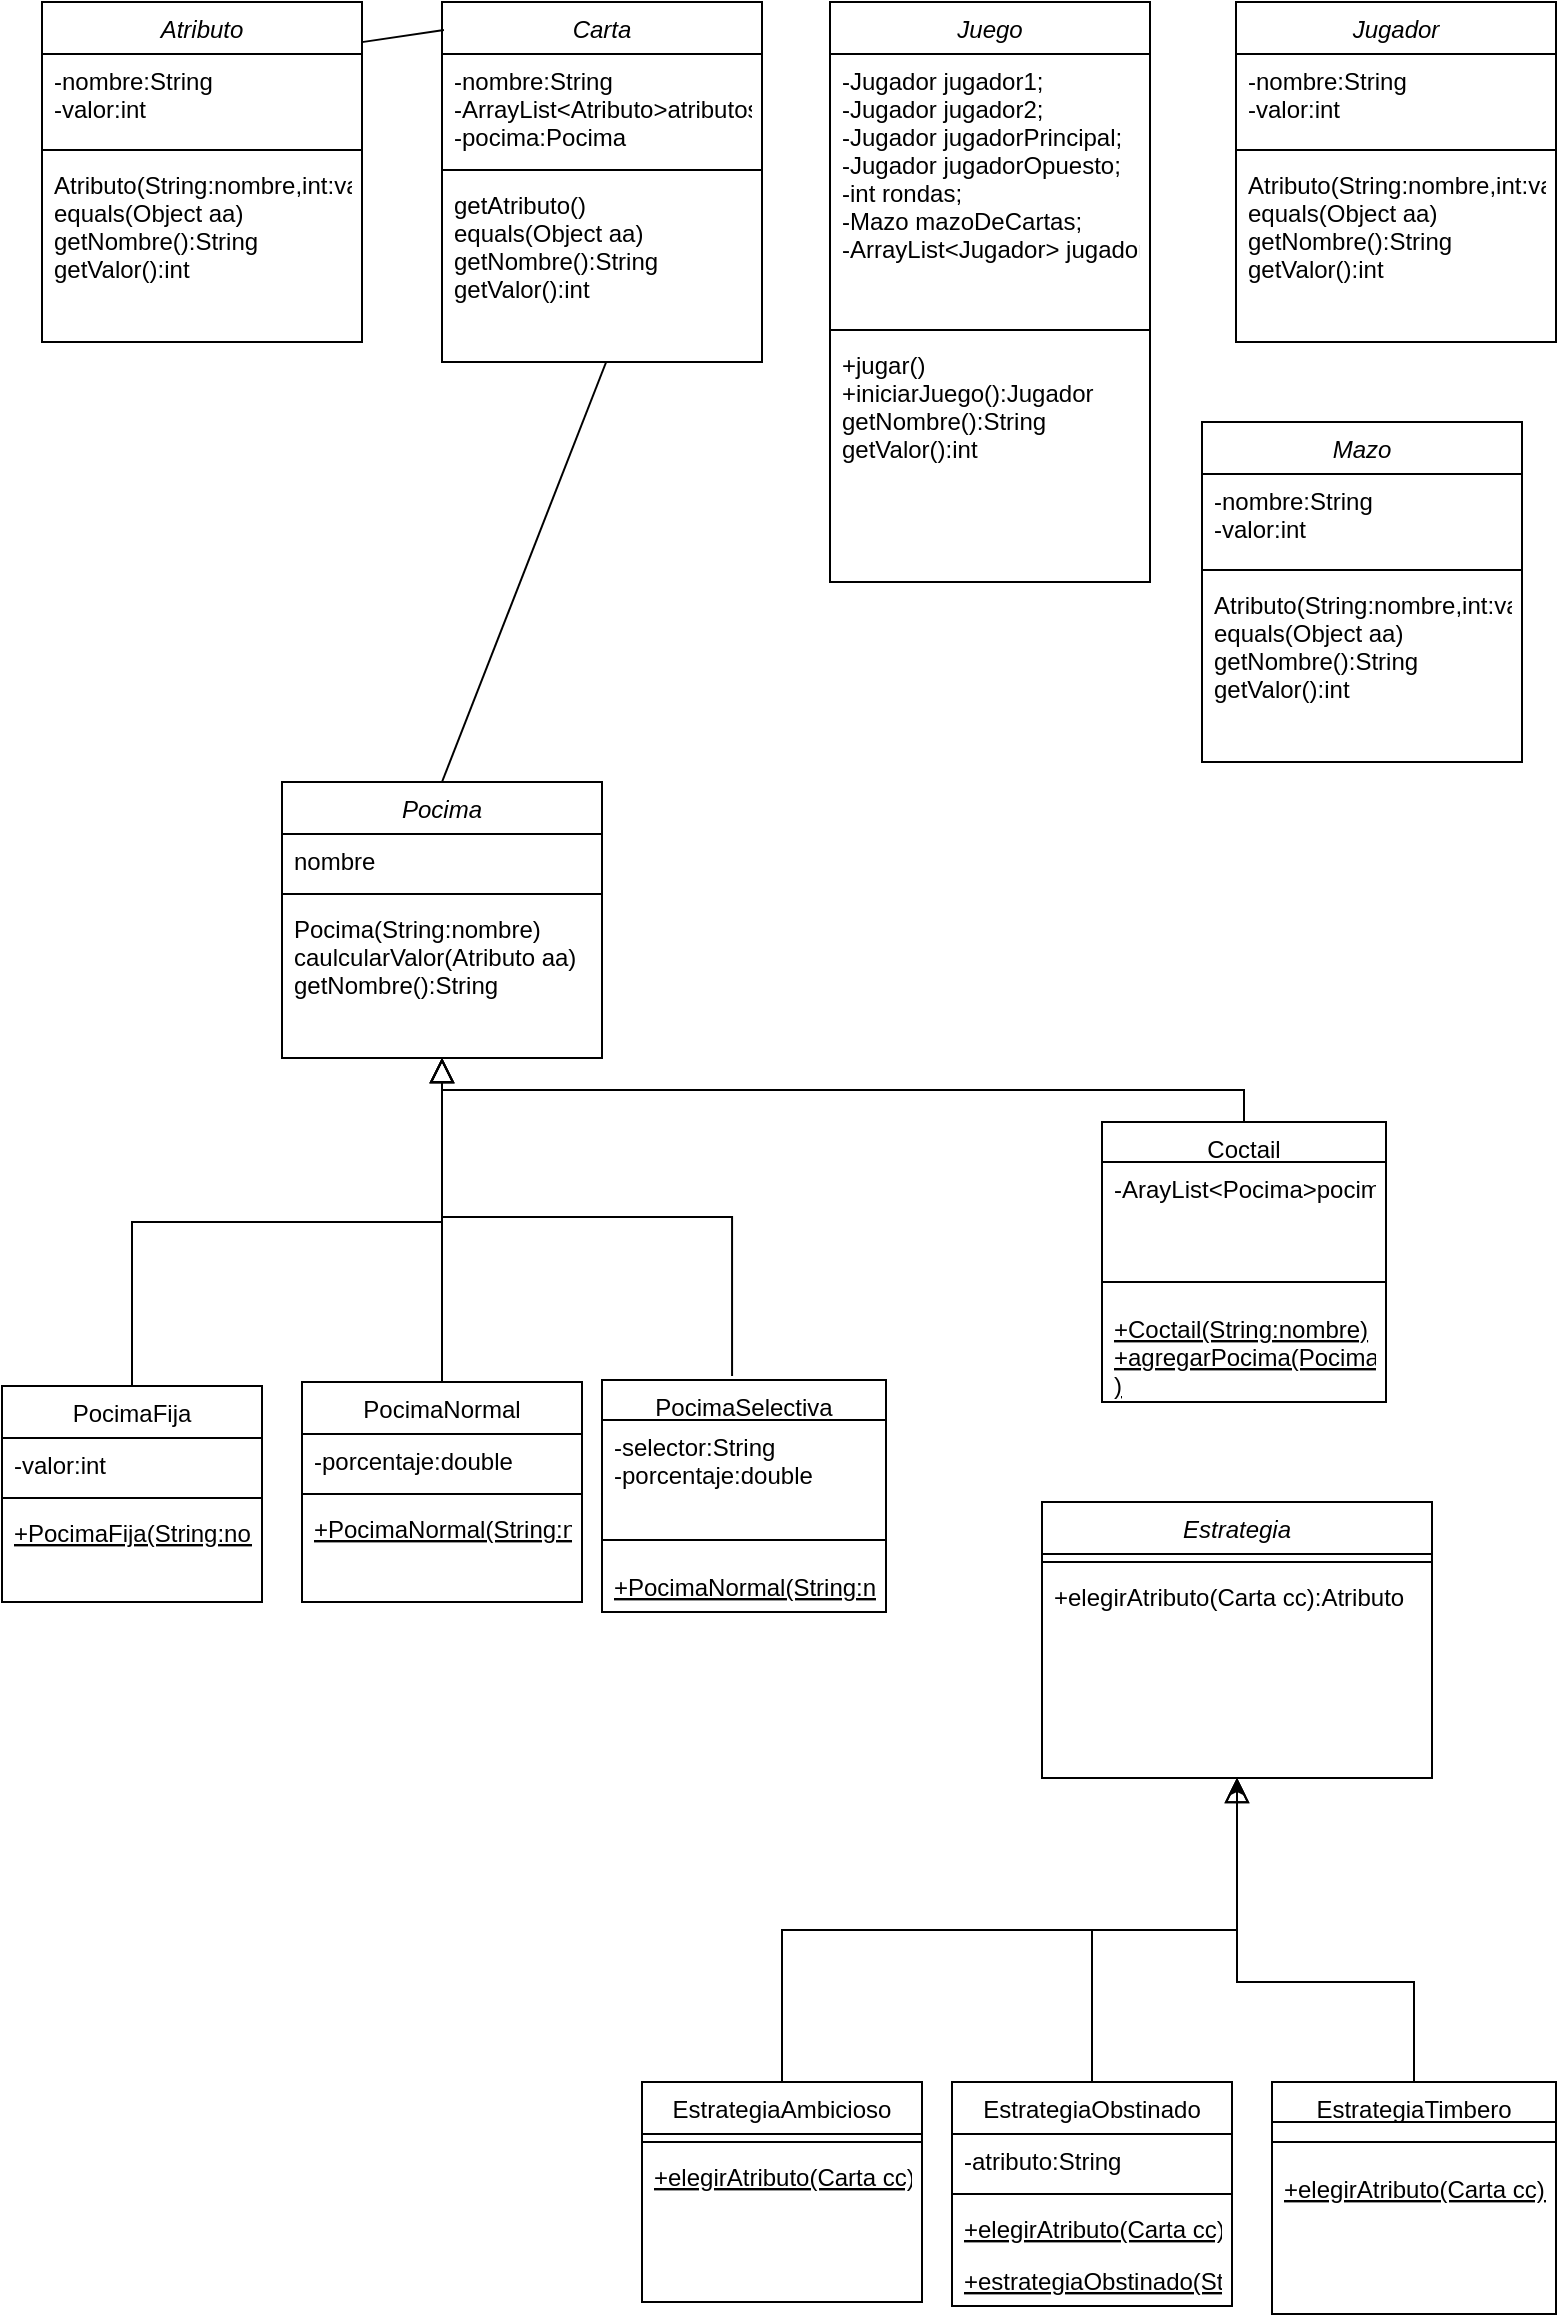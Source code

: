 <mxfile version="13.8.8" type="github">
  <diagram id="C5RBs43oDa-KdzZeNtuy" name="Page-1">
    <mxGraphModel dx="1102" dy="1783" grid="1" gridSize="10" guides="1" tooltips="1" connect="1" arrows="1" fold="1" page="1" pageScale="1" pageWidth="827" pageHeight="1169" math="0" shadow="0">
      <root>
        <mxCell id="WIyWlLk6GJQsqaUBKTNV-0" />
        <mxCell id="WIyWlLk6GJQsqaUBKTNV-1" parent="WIyWlLk6GJQsqaUBKTNV-0" />
        <mxCell id="zkfFHV4jXpPFQw0GAbJ--0" value="Pocima" style="swimlane;fontStyle=2;align=center;verticalAlign=top;childLayout=stackLayout;horizontal=1;startSize=26;horizontalStack=0;resizeParent=1;resizeLast=0;collapsible=1;marginBottom=0;rounded=0;shadow=0;strokeWidth=1;" parent="WIyWlLk6GJQsqaUBKTNV-1" vertex="1">
          <mxGeometry x="140" y="-80" width="160" height="138" as="geometry">
            <mxRectangle x="230" y="140" width="160" height="26" as="alternateBounds" />
          </mxGeometry>
        </mxCell>
        <mxCell id="zkfFHV4jXpPFQw0GAbJ--1" value="nombre" style="text;align=left;verticalAlign=top;spacingLeft=4;spacingRight=4;overflow=hidden;rotatable=0;points=[[0,0.5],[1,0.5]];portConstraint=eastwest;" parent="zkfFHV4jXpPFQw0GAbJ--0" vertex="1">
          <mxGeometry y="26" width="160" height="26" as="geometry" />
        </mxCell>
        <mxCell id="zkfFHV4jXpPFQw0GAbJ--4" value="" style="line;html=1;strokeWidth=1;align=left;verticalAlign=middle;spacingTop=-1;spacingLeft=3;spacingRight=3;rotatable=0;labelPosition=right;points=[];portConstraint=eastwest;" parent="zkfFHV4jXpPFQw0GAbJ--0" vertex="1">
          <mxGeometry y="52" width="160" height="8" as="geometry" />
        </mxCell>
        <mxCell id="zkfFHV4jXpPFQw0GAbJ--5" value="Pocima(String:nombre)&#xa;caulcularValor(Atributo aa)&#xa;getNombre():String" style="text;align=left;verticalAlign=top;spacingLeft=4;spacingRight=4;overflow=hidden;rotatable=0;points=[[0,0.5],[1,0.5]];portConstraint=eastwest;" parent="zkfFHV4jXpPFQw0GAbJ--0" vertex="1">
          <mxGeometry y="60" width="160" height="50" as="geometry" />
        </mxCell>
        <mxCell id="zkfFHV4jXpPFQw0GAbJ--6" value="PocimaFija" style="swimlane;fontStyle=0;align=center;verticalAlign=top;childLayout=stackLayout;horizontal=1;startSize=26;horizontalStack=0;resizeParent=1;resizeLast=0;collapsible=1;marginBottom=0;rounded=0;shadow=0;strokeWidth=1;" parent="WIyWlLk6GJQsqaUBKTNV-1" vertex="1">
          <mxGeometry y="222" width="130" height="108" as="geometry">
            <mxRectangle x="130" y="380" width="160" height="26" as="alternateBounds" />
          </mxGeometry>
        </mxCell>
        <mxCell id="zkfFHV4jXpPFQw0GAbJ--7" value="-valor:int" style="text;align=left;verticalAlign=top;spacingLeft=4;spacingRight=4;overflow=hidden;rotatable=0;points=[[0,0.5],[1,0.5]];portConstraint=eastwest;" parent="zkfFHV4jXpPFQw0GAbJ--6" vertex="1">
          <mxGeometry y="26" width="130" height="26" as="geometry" />
        </mxCell>
        <mxCell id="zkfFHV4jXpPFQw0GAbJ--9" value="" style="line;html=1;strokeWidth=1;align=left;verticalAlign=middle;spacingTop=-1;spacingLeft=3;spacingRight=3;rotatable=0;labelPosition=right;points=[];portConstraint=eastwest;" parent="zkfFHV4jXpPFQw0GAbJ--6" vertex="1">
          <mxGeometry y="52" width="130" height="8" as="geometry" />
        </mxCell>
        <mxCell id="zkfFHV4jXpPFQw0GAbJ--10" value="+PocimaFija(String:nombre,int:valor)" style="text;align=left;verticalAlign=top;spacingLeft=4;spacingRight=4;overflow=hidden;rotatable=0;points=[[0,0.5],[1,0.5]];portConstraint=eastwest;fontStyle=4" parent="zkfFHV4jXpPFQw0GAbJ--6" vertex="1">
          <mxGeometry y="60" width="130" height="26" as="geometry" />
        </mxCell>
        <mxCell id="zkfFHV4jXpPFQw0GAbJ--12" value="" style="endArrow=block;endSize=10;endFill=0;shadow=0;strokeWidth=1;rounded=0;edgeStyle=elbowEdgeStyle;elbow=vertical;" parent="WIyWlLk6GJQsqaUBKTNV-1" source="zkfFHV4jXpPFQw0GAbJ--6" target="zkfFHV4jXpPFQw0GAbJ--0" edge="1">
          <mxGeometry width="160" relative="1" as="geometry">
            <mxPoint x="200" y="203" as="sourcePoint" />
            <mxPoint x="200" y="203" as="targetPoint" />
          </mxGeometry>
        </mxCell>
        <mxCell id="zkfFHV4jXpPFQw0GAbJ--13" value="PocimaSelectiva" style="swimlane;fontStyle=0;align=center;verticalAlign=top;childLayout=stackLayout;horizontal=1;startSize=20;horizontalStack=0;resizeParent=1;resizeLast=0;collapsible=1;marginBottom=0;rounded=0;shadow=0;strokeWidth=1;" parent="WIyWlLk6GJQsqaUBKTNV-1" vertex="1">
          <mxGeometry x="300" y="219" width="142" height="116" as="geometry">
            <mxRectangle x="340" y="380" width="170" height="26" as="alternateBounds" />
          </mxGeometry>
        </mxCell>
        <mxCell id="zkfFHV4jXpPFQw0GAbJ--14" value="-selector:String&#xa;-porcentaje:double" style="text;align=left;verticalAlign=top;spacingLeft=4;spacingRight=4;overflow=hidden;rotatable=0;points=[[0,0.5],[1,0.5]];portConstraint=eastwest;" parent="zkfFHV4jXpPFQw0GAbJ--13" vertex="1">
          <mxGeometry y="20" width="142" height="50" as="geometry" />
        </mxCell>
        <mxCell id="zkfFHV4jXpPFQw0GAbJ--15" value="" style="line;html=1;strokeWidth=1;align=left;verticalAlign=middle;spacingTop=-1;spacingLeft=3;spacingRight=3;rotatable=0;labelPosition=right;points=[];portConstraint=eastwest;" parent="zkfFHV4jXpPFQw0GAbJ--13" vertex="1">
          <mxGeometry y="70" width="142" height="20" as="geometry" />
        </mxCell>
        <mxCell id="N9aUjgVtytU9S4FnMZ2L-12" value="+PocimaNormal(String:nombre,int:valor)" style="text;align=left;verticalAlign=top;spacingLeft=4;spacingRight=4;overflow=hidden;rotatable=0;points=[[0,0.5],[1,0.5]];portConstraint=eastwest;fontStyle=4" vertex="1" parent="zkfFHV4jXpPFQw0GAbJ--13">
          <mxGeometry y="90" width="142" height="26" as="geometry" />
        </mxCell>
        <mxCell id="N9aUjgVtytU9S4FnMZ2L-0" value="PocimaNormal" style="swimlane;fontStyle=0;align=center;verticalAlign=top;childLayout=stackLayout;horizontal=1;startSize=26;horizontalStack=0;resizeParent=1;resizeLast=0;collapsible=1;marginBottom=0;rounded=0;shadow=0;strokeWidth=1;" vertex="1" parent="WIyWlLk6GJQsqaUBKTNV-1">
          <mxGeometry x="150" y="220" width="140" height="110" as="geometry">
            <mxRectangle x="130" y="380" width="160" height="26" as="alternateBounds" />
          </mxGeometry>
        </mxCell>
        <mxCell id="N9aUjgVtytU9S4FnMZ2L-1" value="-porcentaje:double" style="text;align=left;verticalAlign=top;spacingLeft=4;spacingRight=4;overflow=hidden;rotatable=0;points=[[0,0.5],[1,0.5]];portConstraint=eastwest;" vertex="1" parent="N9aUjgVtytU9S4FnMZ2L-0">
          <mxGeometry y="26" width="140" height="26" as="geometry" />
        </mxCell>
        <mxCell id="N9aUjgVtytU9S4FnMZ2L-3" value="" style="line;html=1;strokeWidth=1;align=left;verticalAlign=middle;spacingTop=-1;spacingLeft=3;spacingRight=3;rotatable=0;labelPosition=right;points=[];portConstraint=eastwest;" vertex="1" parent="N9aUjgVtytU9S4FnMZ2L-0">
          <mxGeometry y="52" width="140" height="8" as="geometry" />
        </mxCell>
        <mxCell id="N9aUjgVtytU9S4FnMZ2L-4" value="+PocimaNormal(String:nombre,int:valor)" style="text;align=left;verticalAlign=top;spacingLeft=4;spacingRight=4;overflow=hidden;rotatable=0;points=[[0,0.5],[1,0.5]];portConstraint=eastwest;fontStyle=4" vertex="1" parent="N9aUjgVtytU9S4FnMZ2L-0">
          <mxGeometry y="60" width="140" height="26" as="geometry" />
        </mxCell>
        <mxCell id="N9aUjgVtytU9S4FnMZ2L-13" value="Estrategia" style="swimlane;fontStyle=2;align=center;verticalAlign=top;childLayout=stackLayout;horizontal=1;startSize=26;horizontalStack=0;resizeParent=1;resizeLast=0;collapsible=1;marginBottom=0;rounded=0;shadow=0;strokeWidth=1;" vertex="1" parent="WIyWlLk6GJQsqaUBKTNV-1">
          <mxGeometry x="520" y="280" width="195" height="138" as="geometry">
            <mxRectangle x="230" y="140" width="160" height="26" as="alternateBounds" />
          </mxGeometry>
        </mxCell>
        <mxCell id="N9aUjgVtytU9S4FnMZ2L-15" value="" style="line;html=1;strokeWidth=1;align=left;verticalAlign=middle;spacingTop=-1;spacingLeft=3;spacingRight=3;rotatable=0;labelPosition=right;points=[];portConstraint=eastwest;" vertex="1" parent="N9aUjgVtytU9S4FnMZ2L-13">
          <mxGeometry y="26" width="195" height="8" as="geometry" />
        </mxCell>
        <mxCell id="N9aUjgVtytU9S4FnMZ2L-16" value="+elegirAtributo(Carta cc):Atributo&#xa;" style="text;align=left;verticalAlign=top;spacingLeft=4;spacingRight=4;overflow=hidden;rotatable=0;points=[[0,0.5],[1,0.5]];portConstraint=eastwest;" vertex="1" parent="N9aUjgVtytU9S4FnMZ2L-13">
          <mxGeometry y="34" width="195" height="50" as="geometry" />
        </mxCell>
        <mxCell id="N9aUjgVtytU9S4FnMZ2L-17" value="" style="endArrow=block;endSize=10;endFill=0;shadow=0;strokeWidth=1;rounded=0;edgeStyle=elbowEdgeStyle;elbow=vertical;" edge="1" target="N9aUjgVtytU9S4FnMZ2L-13" parent="WIyWlLk6GJQsqaUBKTNV-1">
          <mxGeometry width="160" relative="1" as="geometry">
            <mxPoint x="390" y="570" as="sourcePoint" />
            <mxPoint x="515" y="413" as="targetPoint" />
          </mxGeometry>
        </mxCell>
        <mxCell id="N9aUjgVtytU9S4FnMZ2L-18" value="EstrategiaTimbero" style="swimlane;fontStyle=0;align=center;verticalAlign=top;childLayout=stackLayout;horizontal=1;startSize=20;horizontalStack=0;resizeParent=1;resizeLast=0;collapsible=1;marginBottom=0;rounded=0;shadow=0;strokeWidth=1;" vertex="1" parent="WIyWlLk6GJQsqaUBKTNV-1">
          <mxGeometry x="635" y="570" width="142" height="116" as="geometry">
            <mxRectangle x="340" y="380" width="170" height="26" as="alternateBounds" />
          </mxGeometry>
        </mxCell>
        <mxCell id="N9aUjgVtytU9S4FnMZ2L-20" value="" style="line;html=1;strokeWidth=1;align=left;verticalAlign=middle;spacingTop=-1;spacingLeft=3;spacingRight=3;rotatable=0;labelPosition=right;points=[];portConstraint=eastwest;" vertex="1" parent="N9aUjgVtytU9S4FnMZ2L-18">
          <mxGeometry y="20" width="142" height="20" as="geometry" />
        </mxCell>
        <mxCell id="N9aUjgVtytU9S4FnMZ2L-21" value="+elegirAtributo(Carta cc):Atributo&#xa;" style="text;align=left;verticalAlign=top;spacingLeft=4;spacingRight=4;overflow=hidden;rotatable=0;points=[[0,0.5],[1,0.5]];portConstraint=eastwest;fontStyle=4" vertex="1" parent="N9aUjgVtytU9S4FnMZ2L-18">
          <mxGeometry y="40" width="142" height="26" as="geometry" />
        </mxCell>
        <mxCell id="N9aUjgVtytU9S4FnMZ2L-22" value="" style="endArrow=block;endSize=10;endFill=0;shadow=0;strokeWidth=1;rounded=0;edgeStyle=elbowEdgeStyle;elbow=vertical;entryX=0.5;entryY=1;entryDx=0;entryDy=0;" edge="1" source="N9aUjgVtytU9S4FnMZ2L-18" target="N9aUjgVtytU9S4FnMZ2L-13" parent="WIyWlLk6GJQsqaUBKTNV-1">
          <mxGeometry width="160" relative="1" as="geometry">
            <mxPoint x="525" y="583" as="sourcePoint" />
            <mxPoint x="625" y="481" as="targetPoint" />
            <Array as="points">
              <mxPoint x="633" y="520" />
              <mxPoint x="615" y="520" />
              <mxPoint x="665" y="520" />
              <mxPoint x="685" y="500" />
            </Array>
          </mxGeometry>
        </mxCell>
        <mxCell id="N9aUjgVtytU9S4FnMZ2L-34" style="edgeStyle=orthogonalEdgeStyle;rounded=0;orthogonalLoop=1;jettySize=auto;html=1;exitX=0.5;exitY=0;exitDx=0;exitDy=0;entryX=0.5;entryY=1;entryDx=0;entryDy=0;" edge="1" parent="WIyWlLk6GJQsqaUBKTNV-1" source="N9aUjgVtytU9S4FnMZ2L-23" target="N9aUjgVtytU9S4FnMZ2L-13">
          <mxGeometry relative="1" as="geometry" />
        </mxCell>
        <mxCell id="N9aUjgVtytU9S4FnMZ2L-23" value="EstrategiaObstinado" style="swimlane;fontStyle=0;align=center;verticalAlign=top;childLayout=stackLayout;horizontal=1;startSize=26;horizontalStack=0;resizeParent=1;resizeLast=0;collapsible=1;marginBottom=0;rounded=0;shadow=0;strokeWidth=1;" vertex="1" parent="WIyWlLk6GJQsqaUBKTNV-1">
          <mxGeometry x="475" y="570" width="140" height="112" as="geometry">
            <mxRectangle x="130" y="380" width="160" height="26" as="alternateBounds" />
          </mxGeometry>
        </mxCell>
        <mxCell id="N9aUjgVtytU9S4FnMZ2L-24" value="-atributo:String" style="text;align=left;verticalAlign=top;spacingLeft=4;spacingRight=4;overflow=hidden;rotatable=0;points=[[0,0.5],[1,0.5]];portConstraint=eastwest;" vertex="1" parent="N9aUjgVtytU9S4FnMZ2L-23">
          <mxGeometry y="26" width="140" height="26" as="geometry" />
        </mxCell>
        <mxCell id="N9aUjgVtytU9S4FnMZ2L-25" value="" style="line;html=1;strokeWidth=1;align=left;verticalAlign=middle;spacingTop=-1;spacingLeft=3;spacingRight=3;rotatable=0;labelPosition=right;points=[];portConstraint=eastwest;" vertex="1" parent="N9aUjgVtytU9S4FnMZ2L-23">
          <mxGeometry y="52" width="140" height="8" as="geometry" />
        </mxCell>
        <mxCell id="N9aUjgVtytU9S4FnMZ2L-26" value="+elegirAtributo(Carta cc):Atributo&#xa;" style="text;align=left;verticalAlign=top;spacingLeft=4;spacingRight=4;overflow=hidden;rotatable=0;points=[[0,0.5],[1,0.5]];portConstraint=eastwest;fontStyle=4" vertex="1" parent="N9aUjgVtytU9S4FnMZ2L-23">
          <mxGeometry y="60" width="140" height="26" as="geometry" />
        </mxCell>
        <mxCell id="N9aUjgVtytU9S4FnMZ2L-32" value="+estrategiaObstinado(String atr)" style="text;align=left;verticalAlign=top;spacingLeft=4;spacingRight=4;overflow=hidden;rotatable=0;points=[[0,0.5],[1,0.5]];portConstraint=eastwest;fontStyle=4" vertex="1" parent="N9aUjgVtytU9S4FnMZ2L-23">
          <mxGeometry y="86" width="140" height="26" as="geometry" />
        </mxCell>
        <mxCell id="N9aUjgVtytU9S4FnMZ2L-28" value="EstrategiaAmbicioso" style="swimlane;fontStyle=0;align=center;verticalAlign=top;childLayout=stackLayout;horizontal=1;startSize=26;horizontalStack=0;resizeParent=1;resizeLast=0;collapsible=1;marginBottom=0;rounded=0;shadow=0;strokeWidth=1;" vertex="1" parent="WIyWlLk6GJQsqaUBKTNV-1">
          <mxGeometry x="320" y="570" width="140" height="110" as="geometry">
            <mxRectangle x="130" y="380" width="160" height="26" as="alternateBounds" />
          </mxGeometry>
        </mxCell>
        <mxCell id="N9aUjgVtytU9S4FnMZ2L-30" value="" style="line;html=1;strokeWidth=1;align=left;verticalAlign=middle;spacingTop=-1;spacingLeft=3;spacingRight=3;rotatable=0;labelPosition=right;points=[];portConstraint=eastwest;" vertex="1" parent="N9aUjgVtytU9S4FnMZ2L-28">
          <mxGeometry y="26" width="140" height="8" as="geometry" />
        </mxCell>
        <mxCell id="N9aUjgVtytU9S4FnMZ2L-31" value="+elegirAtributo(Carta cc):Atributo&#xa;" style="text;align=left;verticalAlign=top;spacingLeft=4;spacingRight=4;overflow=hidden;rotatable=0;points=[[0,0.5],[1,0.5]];portConstraint=eastwest;fontStyle=4" vertex="1" parent="N9aUjgVtytU9S4FnMZ2L-28">
          <mxGeometry y="34" width="140" height="26" as="geometry" />
        </mxCell>
        <mxCell id="N9aUjgVtytU9S4FnMZ2L-35" value="Coctail" style="swimlane;fontStyle=0;align=center;verticalAlign=top;childLayout=stackLayout;horizontal=1;startSize=20;horizontalStack=0;resizeParent=1;resizeLast=0;collapsible=1;marginBottom=0;rounded=0;shadow=0;strokeWidth=1;" vertex="1" parent="WIyWlLk6GJQsqaUBKTNV-1">
          <mxGeometry x="550" y="90" width="142" height="140" as="geometry">
            <mxRectangle x="340" y="380" width="170" height="26" as="alternateBounds" />
          </mxGeometry>
        </mxCell>
        <mxCell id="N9aUjgVtytU9S4FnMZ2L-36" value="-ArayList&lt;Pocima&gt;pocimas" style="text;align=left;verticalAlign=top;spacingLeft=4;spacingRight=4;overflow=hidden;rotatable=0;points=[[0,0.5],[1,0.5]];portConstraint=eastwest;" vertex="1" parent="N9aUjgVtytU9S4FnMZ2L-35">
          <mxGeometry y="20" width="142" height="50" as="geometry" />
        </mxCell>
        <mxCell id="N9aUjgVtytU9S4FnMZ2L-37" value="" style="line;html=1;strokeWidth=1;align=left;verticalAlign=middle;spacingTop=-1;spacingLeft=3;spacingRight=3;rotatable=0;labelPosition=right;points=[];portConstraint=eastwest;" vertex="1" parent="N9aUjgVtytU9S4FnMZ2L-35">
          <mxGeometry y="70" width="142" height="20" as="geometry" />
        </mxCell>
        <mxCell id="N9aUjgVtytU9S4FnMZ2L-38" value="+Coctail(String:nombre)&#xa;+agregarPocima(Pocima pp&#xa;)" style="text;align=left;verticalAlign=top;spacingLeft=4;spacingRight=4;overflow=hidden;rotatable=0;points=[[0,0.5],[1,0.5]];portConstraint=eastwest;fontStyle=4" vertex="1" parent="N9aUjgVtytU9S4FnMZ2L-35">
          <mxGeometry y="90" width="142" height="50" as="geometry" />
        </mxCell>
        <mxCell id="N9aUjgVtytU9S4FnMZ2L-40" value="" style="endArrow=block;endSize=10;endFill=0;shadow=0;strokeWidth=1;rounded=0;edgeStyle=elbowEdgeStyle;elbow=vertical;exitX=0.5;exitY=0;exitDx=0;exitDy=0;entryX=0.5;entryY=1;entryDx=0;entryDy=0;" edge="1" parent="WIyWlLk6GJQsqaUBKTNV-1" source="N9aUjgVtytU9S4FnMZ2L-0" target="zkfFHV4jXpPFQw0GAbJ--0">
          <mxGeometry width="160" relative="1" as="geometry">
            <mxPoint x="85" y="370" as="sourcePoint" />
            <mxPoint x="300" y="160" as="targetPoint" />
            <Array as="points">
              <mxPoint x="200" y="180" />
            </Array>
          </mxGeometry>
        </mxCell>
        <mxCell id="N9aUjgVtytU9S4FnMZ2L-41" value="" style="endArrow=block;endSize=10;endFill=0;shadow=0;strokeWidth=1;rounded=0;edgeStyle=elbowEdgeStyle;elbow=vertical;entryX=0.5;entryY=1;entryDx=0;entryDy=0;exitX=0.458;exitY=-0.017;exitDx=0;exitDy=0;exitPerimeter=0;" edge="1" parent="WIyWlLk6GJQsqaUBKTNV-1" source="zkfFHV4jXpPFQw0GAbJ--13" target="zkfFHV4jXpPFQw0GAbJ--0">
          <mxGeometry width="160" relative="1" as="geometry">
            <mxPoint x="390" y="360" as="sourcePoint" />
            <mxPoint x="130" y="181" as="targetPoint" />
          </mxGeometry>
        </mxCell>
        <mxCell id="N9aUjgVtytU9S4FnMZ2L-42" value="" style="endArrow=block;endSize=10;endFill=0;shadow=0;strokeWidth=1;rounded=0;edgeStyle=elbowEdgeStyle;elbow=vertical;exitX=0.5;exitY=0;exitDx=0;exitDy=0;entryX=0.5;entryY=1;entryDx=0;entryDy=0;" edge="1" parent="WIyWlLk6GJQsqaUBKTNV-1" source="N9aUjgVtytU9S4FnMZ2L-35" target="zkfFHV4jXpPFQw0GAbJ--0">
          <mxGeometry width="160" relative="1" as="geometry">
            <mxPoint x="400" y="369" as="sourcePoint" />
            <mxPoint x="300" y="160" as="targetPoint" />
          </mxGeometry>
        </mxCell>
        <mxCell id="N9aUjgVtytU9S4FnMZ2L-43" value="Atributo" style="swimlane;fontStyle=2;align=center;verticalAlign=top;childLayout=stackLayout;horizontal=1;startSize=26;horizontalStack=0;resizeParent=1;resizeLast=0;collapsible=1;marginBottom=0;rounded=0;shadow=0;strokeWidth=1;" vertex="1" parent="WIyWlLk6GJQsqaUBKTNV-1">
          <mxGeometry x="20" y="-470" width="160" height="170" as="geometry">
            <mxRectangle x="230" y="140" width="160" height="26" as="alternateBounds" />
          </mxGeometry>
        </mxCell>
        <mxCell id="N9aUjgVtytU9S4FnMZ2L-44" value="-nombre:String&#xa;-valor:int" style="text;align=left;verticalAlign=top;spacingLeft=4;spacingRight=4;overflow=hidden;rotatable=0;points=[[0,0.5],[1,0.5]];portConstraint=eastwest;" vertex="1" parent="N9aUjgVtytU9S4FnMZ2L-43">
          <mxGeometry y="26" width="160" height="44" as="geometry" />
        </mxCell>
        <mxCell id="N9aUjgVtytU9S4FnMZ2L-45" value="" style="line;html=1;strokeWidth=1;align=left;verticalAlign=middle;spacingTop=-1;spacingLeft=3;spacingRight=3;rotatable=0;labelPosition=right;points=[];portConstraint=eastwest;" vertex="1" parent="N9aUjgVtytU9S4FnMZ2L-43">
          <mxGeometry y="70" width="160" height="8" as="geometry" />
        </mxCell>
        <mxCell id="N9aUjgVtytU9S4FnMZ2L-46" value="Atributo(String:nombre,int:valor)&#xa;equals(Object aa)&#xa;getNombre():String&#xa;getValor():int" style="text;align=left;verticalAlign=top;spacingLeft=4;spacingRight=4;overflow=hidden;rotatable=0;points=[[0,0.5],[1,0.5]];portConstraint=eastwest;" vertex="1" parent="N9aUjgVtytU9S4FnMZ2L-43">
          <mxGeometry y="78" width="160" height="92" as="geometry" />
        </mxCell>
        <mxCell id="N9aUjgVtytU9S4FnMZ2L-47" value="Carta" style="swimlane;fontStyle=2;align=center;verticalAlign=top;childLayout=stackLayout;horizontal=1;startSize=26;horizontalStack=0;resizeParent=1;resizeLast=0;collapsible=1;marginBottom=0;rounded=0;shadow=0;strokeWidth=1;" vertex="1" parent="WIyWlLk6GJQsqaUBKTNV-1">
          <mxGeometry x="220" y="-470" width="160" height="180" as="geometry">
            <mxRectangle x="230" y="140" width="160" height="26" as="alternateBounds" />
          </mxGeometry>
        </mxCell>
        <mxCell id="N9aUjgVtytU9S4FnMZ2L-48" value="-nombre:String&#xa;-ArrayList&lt;Atributo&gt;atributos&#xa;-pocima:Pocima" style="text;align=left;verticalAlign=top;spacingLeft=4;spacingRight=4;overflow=hidden;rotatable=0;points=[[0,0.5],[1,0.5]];portConstraint=eastwest;" vertex="1" parent="N9aUjgVtytU9S4FnMZ2L-47">
          <mxGeometry y="26" width="160" height="54" as="geometry" />
        </mxCell>
        <mxCell id="N9aUjgVtytU9S4FnMZ2L-49" value="" style="line;html=1;strokeWidth=1;align=left;verticalAlign=middle;spacingTop=-1;spacingLeft=3;spacingRight=3;rotatable=0;labelPosition=right;points=[];portConstraint=eastwest;" vertex="1" parent="N9aUjgVtytU9S4FnMZ2L-47">
          <mxGeometry y="80" width="160" height="8" as="geometry" />
        </mxCell>
        <mxCell id="N9aUjgVtytU9S4FnMZ2L-50" value="getAtributo()&#xa;equals(Object aa)&#xa;getNombre():String&#xa;getValor():int" style="text;align=left;verticalAlign=top;spacingLeft=4;spacingRight=4;overflow=hidden;rotatable=0;points=[[0,0.5],[1,0.5]];portConstraint=eastwest;" vertex="1" parent="N9aUjgVtytU9S4FnMZ2L-47">
          <mxGeometry y="88" width="160" height="92" as="geometry" />
        </mxCell>
        <mxCell id="N9aUjgVtytU9S4FnMZ2L-51" value="Juego" style="swimlane;fontStyle=2;align=center;verticalAlign=top;childLayout=stackLayout;horizontal=1;startSize=26;horizontalStack=0;resizeParent=1;resizeLast=0;collapsible=1;marginBottom=0;rounded=0;shadow=0;strokeWidth=1;" vertex="1" parent="WIyWlLk6GJQsqaUBKTNV-1">
          <mxGeometry x="414" y="-470" width="160" height="290" as="geometry">
            <mxRectangle x="230" y="140" width="160" height="26" as="alternateBounds" />
          </mxGeometry>
        </mxCell>
        <mxCell id="N9aUjgVtytU9S4FnMZ2L-52" value="-Jugador jugador1;&#xa;-Jugador jugador2;&#xa;-Jugador jugadorPrincipal;&#xa;-Jugador jugadorOpuesto;&#xa;-int rondas;&#xa;-Mazo mazoDeCartas;&#xa;-ArrayList&lt;Jugador&gt; jugadores;" style="text;align=left;verticalAlign=top;spacingLeft=4;spacingRight=4;overflow=hidden;rotatable=0;points=[[0,0.5],[1,0.5]];portConstraint=eastwest;" vertex="1" parent="N9aUjgVtytU9S4FnMZ2L-51">
          <mxGeometry y="26" width="160" height="134" as="geometry" />
        </mxCell>
        <mxCell id="N9aUjgVtytU9S4FnMZ2L-53" value="" style="line;html=1;strokeWidth=1;align=left;verticalAlign=middle;spacingTop=-1;spacingLeft=3;spacingRight=3;rotatable=0;labelPosition=right;points=[];portConstraint=eastwest;" vertex="1" parent="N9aUjgVtytU9S4FnMZ2L-51">
          <mxGeometry y="160" width="160" height="8" as="geometry" />
        </mxCell>
        <mxCell id="N9aUjgVtytU9S4FnMZ2L-54" value="+jugar()&#xa;+iniciarJuego():Jugador&#xa;getNombre():String&#xa;getValor():int" style="text;align=left;verticalAlign=top;spacingLeft=4;spacingRight=4;overflow=hidden;rotatable=0;points=[[0,0.5],[1,0.5]];portConstraint=eastwest;" vertex="1" parent="N9aUjgVtytU9S4FnMZ2L-51">
          <mxGeometry y="168" width="160" height="92" as="geometry" />
        </mxCell>
        <mxCell id="N9aUjgVtytU9S4FnMZ2L-55" value="Jugador" style="swimlane;fontStyle=2;align=center;verticalAlign=top;childLayout=stackLayout;horizontal=1;startSize=26;horizontalStack=0;resizeParent=1;resizeLast=0;collapsible=1;marginBottom=0;rounded=0;shadow=0;strokeWidth=1;" vertex="1" parent="WIyWlLk6GJQsqaUBKTNV-1">
          <mxGeometry x="617" y="-470" width="160" height="170" as="geometry">
            <mxRectangle x="230" y="140" width="160" height="26" as="alternateBounds" />
          </mxGeometry>
        </mxCell>
        <mxCell id="N9aUjgVtytU9S4FnMZ2L-56" value="-nombre:String&#xa;-valor:int" style="text;align=left;verticalAlign=top;spacingLeft=4;spacingRight=4;overflow=hidden;rotatable=0;points=[[0,0.5],[1,0.5]];portConstraint=eastwest;" vertex="1" parent="N9aUjgVtytU9S4FnMZ2L-55">
          <mxGeometry y="26" width="160" height="44" as="geometry" />
        </mxCell>
        <mxCell id="N9aUjgVtytU9S4FnMZ2L-57" value="" style="line;html=1;strokeWidth=1;align=left;verticalAlign=middle;spacingTop=-1;spacingLeft=3;spacingRight=3;rotatable=0;labelPosition=right;points=[];portConstraint=eastwest;" vertex="1" parent="N9aUjgVtytU9S4FnMZ2L-55">
          <mxGeometry y="70" width="160" height="8" as="geometry" />
        </mxCell>
        <mxCell id="N9aUjgVtytU9S4FnMZ2L-58" value="Atributo(String:nombre,int:valor)&#xa;equals(Object aa)&#xa;getNombre():String&#xa;getValor():int" style="text;align=left;verticalAlign=top;spacingLeft=4;spacingRight=4;overflow=hidden;rotatable=0;points=[[0,0.5],[1,0.5]];portConstraint=eastwest;" vertex="1" parent="N9aUjgVtytU9S4FnMZ2L-55">
          <mxGeometry y="78" width="160" height="92" as="geometry" />
        </mxCell>
        <mxCell id="N9aUjgVtytU9S4FnMZ2L-59" value="Mazo" style="swimlane;fontStyle=2;align=center;verticalAlign=top;childLayout=stackLayout;horizontal=1;startSize=26;horizontalStack=0;resizeParent=1;resizeLast=0;collapsible=1;marginBottom=0;rounded=0;shadow=0;strokeWidth=1;" vertex="1" parent="WIyWlLk6GJQsqaUBKTNV-1">
          <mxGeometry x="600" y="-260" width="160" height="170" as="geometry">
            <mxRectangle x="230" y="140" width="160" height="26" as="alternateBounds" />
          </mxGeometry>
        </mxCell>
        <mxCell id="N9aUjgVtytU9S4FnMZ2L-60" value="-nombre:String&#xa;-valor:int" style="text;align=left;verticalAlign=top;spacingLeft=4;spacingRight=4;overflow=hidden;rotatable=0;points=[[0,0.5],[1,0.5]];portConstraint=eastwest;" vertex="1" parent="N9aUjgVtytU9S4FnMZ2L-59">
          <mxGeometry y="26" width="160" height="44" as="geometry" />
        </mxCell>
        <mxCell id="N9aUjgVtytU9S4FnMZ2L-61" value="" style="line;html=1;strokeWidth=1;align=left;verticalAlign=middle;spacingTop=-1;spacingLeft=3;spacingRight=3;rotatable=0;labelPosition=right;points=[];portConstraint=eastwest;" vertex="1" parent="N9aUjgVtytU9S4FnMZ2L-59">
          <mxGeometry y="70" width="160" height="8" as="geometry" />
        </mxCell>
        <mxCell id="N9aUjgVtytU9S4FnMZ2L-62" value="Atributo(String:nombre,int:valor)&#xa;equals(Object aa)&#xa;getNombre():String&#xa;getValor():int" style="text;align=left;verticalAlign=top;spacingLeft=4;spacingRight=4;overflow=hidden;rotatable=0;points=[[0,0.5],[1,0.5]];portConstraint=eastwest;" vertex="1" parent="N9aUjgVtytU9S4FnMZ2L-59">
          <mxGeometry y="78" width="160" height="92" as="geometry" />
        </mxCell>
        <mxCell id="N9aUjgVtytU9S4FnMZ2L-63" value="" style="endArrow=none;html=1;exitX=1;exitY=0.118;exitDx=0;exitDy=0;exitPerimeter=0;entryX=0.006;entryY=0.078;entryDx=0;entryDy=0;entryPerimeter=0;" edge="1" parent="WIyWlLk6GJQsqaUBKTNV-1" source="N9aUjgVtytU9S4FnMZ2L-43" target="N9aUjgVtytU9S4FnMZ2L-47">
          <mxGeometry width="50" height="50" relative="1" as="geometry">
            <mxPoint x="390" y="-240" as="sourcePoint" />
            <mxPoint x="440" y="-290" as="targetPoint" />
          </mxGeometry>
        </mxCell>
        <mxCell id="N9aUjgVtytU9S4FnMZ2L-64" value="" style="endArrow=none;html=1;exitX=0.5;exitY=0;exitDx=0;exitDy=0;entryX=0.513;entryY=1;entryDx=0;entryDy=0;entryPerimeter=0;" edge="1" parent="WIyWlLk6GJQsqaUBKTNV-1" source="zkfFHV4jXpPFQw0GAbJ--0" target="N9aUjgVtytU9S4FnMZ2L-50">
          <mxGeometry width="50" height="50" relative="1" as="geometry">
            <mxPoint x="400" y="-240" as="sourcePoint" />
            <mxPoint x="440" y="-290" as="targetPoint" />
          </mxGeometry>
        </mxCell>
      </root>
    </mxGraphModel>
  </diagram>
</mxfile>
